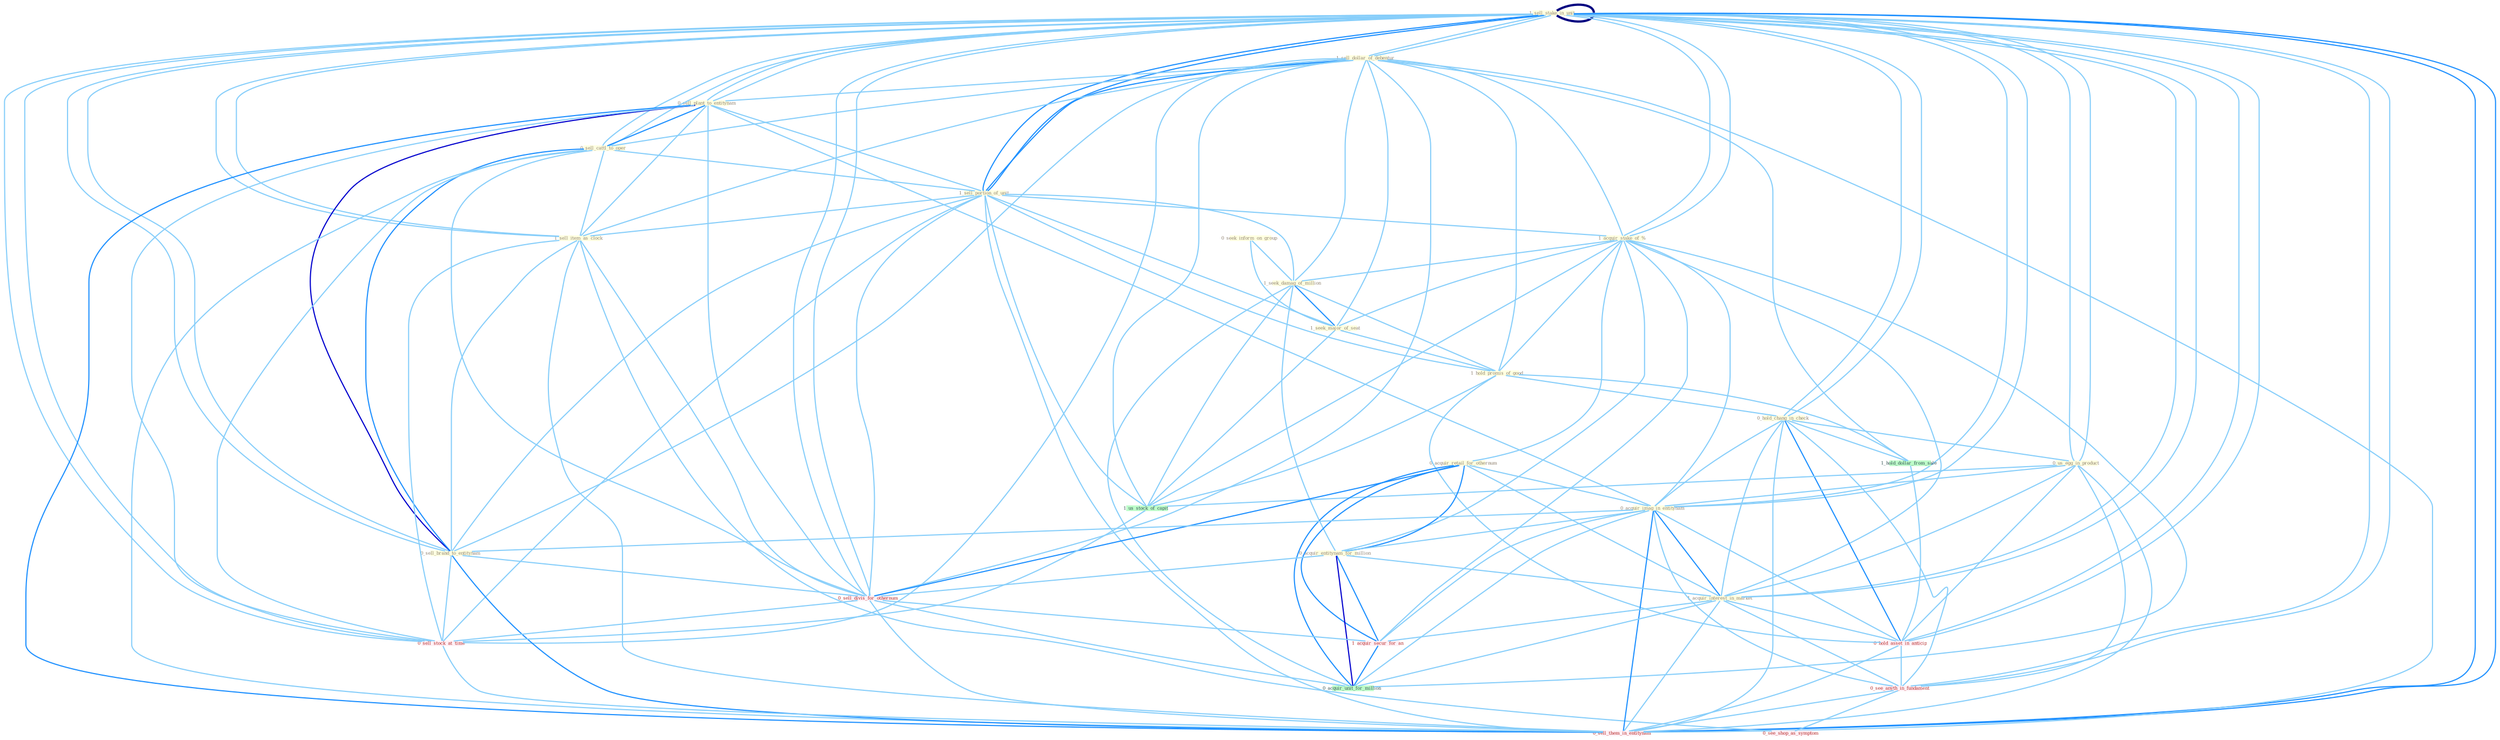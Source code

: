 Graph G{ 
    node
    [shape=polygon,style=filled,width=.5,height=.06,color="#BDFCC9",fixedsize=true,fontsize=4,
    fontcolor="#2f4f4f"];
    {node
    [color="#ffffe0", fontcolor="#8b7d6b"] "1_sell_stake_in_unit " "1_sell_dollar_of_debentur " "1_sell_stake_in_unit " "0_sell_plant_to_entitynam " "0_sell_cattl_to_oper " "1_sell_portion_of_unit " "1_acquir_stake_of_% " "0_seek_inform_on_group " "1_seek_damag_of_million " "1_seek_major_of_seat " "1_hold_promis_of_good " "0_hold_chang_in_check " "0_us_egg_in_product " "0_acquir_retail_for_othernum " "1_sell_item_as_clock " "0_acquir_imag_in_entitynam " "0_acquir_entitynam_for_million " "0_sell_brand_to_entitynam " "1_acquir_interest_in_market "}
{node [color="#fff0f5", fontcolor="#b22222"] "0_sell_divis_for_othernum " "1_acquir_secur_for_an " "0_hold_asset_in_anticip " "0_sell_stock_at_time " "0_see_anyth_in_fundament " "0_see_shop_as_symptom " "0_sell_them_in_entitynam "}
edge [color="#B0E2FF"];

	"1_sell_stake_in_unit " -- "1_sell_dollar_of_debentur " [w="1", color="#87cefa" ];
	"1_sell_stake_in_unit " -- "1_sell_stake_in_unit " [w="4", style=bold, color="#000080", len=0.4];
	"1_sell_stake_in_unit " -- "0_sell_plant_to_entitynam " [w="1", color="#87cefa" ];
	"1_sell_stake_in_unit " -- "0_sell_cattl_to_oper " [w="1", color="#87cefa" ];
	"1_sell_stake_in_unit " -- "1_sell_portion_of_unit " [w="2", color="#1e90ff" , len=0.8];
	"1_sell_stake_in_unit " -- "1_acquir_stake_of_% " [w="1", color="#87cefa" ];
	"1_sell_stake_in_unit " -- "0_hold_chang_in_check " [w="1", color="#87cefa" ];
	"1_sell_stake_in_unit " -- "0_us_egg_in_product " [w="1", color="#87cefa" ];
	"1_sell_stake_in_unit " -- "1_sell_item_as_clock " [w="1", color="#87cefa" ];
	"1_sell_stake_in_unit " -- "0_acquir_imag_in_entitynam " [w="1", color="#87cefa" ];
	"1_sell_stake_in_unit " -- "0_sell_brand_to_entitynam " [w="1", color="#87cefa" ];
	"1_sell_stake_in_unit " -- "1_acquir_interest_in_market " [w="1", color="#87cefa" ];
	"1_sell_stake_in_unit " -- "0_sell_divis_for_othernum " [w="1", color="#87cefa" ];
	"1_sell_stake_in_unit " -- "0_hold_asset_in_anticip " [w="1", color="#87cefa" ];
	"1_sell_stake_in_unit " -- "0_sell_stock_at_time " [w="1", color="#87cefa" ];
	"1_sell_stake_in_unit " -- "0_see_anyth_in_fundament " [w="1", color="#87cefa" ];
	"1_sell_stake_in_unit " -- "0_sell_them_in_entitynam " [w="2", color="#1e90ff" , len=0.8];
	"1_sell_dollar_of_debentur " -- "1_sell_stake_in_unit " [w="1", color="#87cefa" ];
	"1_sell_dollar_of_debentur " -- "0_sell_plant_to_entitynam " [w="1", color="#87cefa" ];
	"1_sell_dollar_of_debentur " -- "0_sell_cattl_to_oper " [w="1", color="#87cefa" ];
	"1_sell_dollar_of_debentur " -- "1_sell_portion_of_unit " [w="2", color="#1e90ff" , len=0.8];
	"1_sell_dollar_of_debentur " -- "1_acquir_stake_of_% " [w="1", color="#87cefa" ];
	"1_sell_dollar_of_debentur " -- "1_seek_damag_of_million " [w="1", color="#87cefa" ];
	"1_sell_dollar_of_debentur " -- "1_seek_major_of_seat " [w="1", color="#87cefa" ];
	"1_sell_dollar_of_debentur " -- "1_hold_promis_of_good " [w="1", color="#87cefa" ];
	"1_sell_dollar_of_debentur " -- "1_sell_item_as_clock " [w="1", color="#87cefa" ];
	"1_sell_dollar_of_debentur " -- "0_sell_brand_to_entitynam " [w="1", color="#87cefa" ];
	"1_sell_dollar_of_debentur " -- "0_sell_divis_for_othernum " [w="1", color="#87cefa" ];
	"1_sell_dollar_of_debentur " -- "1_us_stock_of_capit " [w="1", color="#87cefa" ];
	"1_sell_dollar_of_debentur " -- "1_hold_dollar_from_sale " [w="1", color="#87cefa" ];
	"1_sell_dollar_of_debentur " -- "0_sell_stock_at_time " [w="1", color="#87cefa" ];
	"1_sell_dollar_of_debentur " -- "0_sell_them_in_entitynam " [w="1", color="#87cefa" ];
	"1_sell_stake_in_unit " -- "0_sell_plant_to_entitynam " [w="1", color="#87cefa" ];
	"1_sell_stake_in_unit " -- "0_sell_cattl_to_oper " [w="1", color="#87cefa" ];
	"1_sell_stake_in_unit " -- "1_sell_portion_of_unit " [w="2", color="#1e90ff" , len=0.8];
	"1_sell_stake_in_unit " -- "1_acquir_stake_of_% " [w="1", color="#87cefa" ];
	"1_sell_stake_in_unit " -- "0_hold_chang_in_check " [w="1", color="#87cefa" ];
	"1_sell_stake_in_unit " -- "0_us_egg_in_product " [w="1", color="#87cefa" ];
	"1_sell_stake_in_unit " -- "1_sell_item_as_clock " [w="1", color="#87cefa" ];
	"1_sell_stake_in_unit " -- "0_acquir_imag_in_entitynam " [w="1", color="#87cefa" ];
	"1_sell_stake_in_unit " -- "0_sell_brand_to_entitynam " [w="1", color="#87cefa" ];
	"1_sell_stake_in_unit " -- "1_acquir_interest_in_market " [w="1", color="#87cefa" ];
	"1_sell_stake_in_unit " -- "0_sell_divis_for_othernum " [w="1", color="#87cefa" ];
	"1_sell_stake_in_unit " -- "0_hold_asset_in_anticip " [w="1", color="#87cefa" ];
	"1_sell_stake_in_unit " -- "0_sell_stock_at_time " [w="1", color="#87cefa" ];
	"1_sell_stake_in_unit " -- "0_see_anyth_in_fundament " [w="1", color="#87cefa" ];
	"1_sell_stake_in_unit " -- "0_sell_them_in_entitynam " [w="2", color="#1e90ff" , len=0.8];
	"0_sell_plant_to_entitynam " -- "0_sell_cattl_to_oper " [w="2", color="#1e90ff" , len=0.8];
	"0_sell_plant_to_entitynam " -- "1_sell_portion_of_unit " [w="1", color="#87cefa" ];
	"0_sell_plant_to_entitynam " -- "1_sell_item_as_clock " [w="1", color="#87cefa" ];
	"0_sell_plant_to_entitynam " -- "0_acquir_imag_in_entitynam " [w="1", color="#87cefa" ];
	"0_sell_plant_to_entitynam " -- "0_sell_brand_to_entitynam " [w="3", color="#0000cd" , len=0.6];
	"0_sell_plant_to_entitynam " -- "0_sell_divis_for_othernum " [w="1", color="#87cefa" ];
	"0_sell_plant_to_entitynam " -- "0_sell_stock_at_time " [w="1", color="#87cefa" ];
	"0_sell_plant_to_entitynam " -- "0_sell_them_in_entitynam " [w="2", color="#1e90ff" , len=0.8];
	"0_sell_cattl_to_oper " -- "1_sell_portion_of_unit " [w="1", color="#87cefa" ];
	"0_sell_cattl_to_oper " -- "1_sell_item_as_clock " [w="1", color="#87cefa" ];
	"0_sell_cattl_to_oper " -- "0_sell_brand_to_entitynam " [w="2", color="#1e90ff" , len=0.8];
	"0_sell_cattl_to_oper " -- "0_sell_divis_for_othernum " [w="1", color="#87cefa" ];
	"0_sell_cattl_to_oper " -- "0_sell_stock_at_time " [w="1", color="#87cefa" ];
	"0_sell_cattl_to_oper " -- "0_sell_them_in_entitynam " [w="1", color="#87cefa" ];
	"1_sell_portion_of_unit " -- "1_acquir_stake_of_% " [w="1", color="#87cefa" ];
	"1_sell_portion_of_unit " -- "1_seek_damag_of_million " [w="1", color="#87cefa" ];
	"1_sell_portion_of_unit " -- "1_seek_major_of_seat " [w="1", color="#87cefa" ];
	"1_sell_portion_of_unit " -- "1_hold_promis_of_good " [w="1", color="#87cefa" ];
	"1_sell_portion_of_unit " -- "1_sell_item_as_clock " [w="1", color="#87cefa" ];
	"1_sell_portion_of_unit " -- "0_sell_brand_to_entitynam " [w="1", color="#87cefa" ];
	"1_sell_portion_of_unit " -- "0_sell_divis_for_othernum " [w="1", color="#87cefa" ];
	"1_sell_portion_of_unit " -- "1_us_stock_of_capit " [w="1", color="#87cefa" ];
	"1_sell_portion_of_unit " -- "0_sell_stock_at_time " [w="1", color="#87cefa" ];
	"1_sell_portion_of_unit " -- "0_sell_them_in_entitynam " [w="1", color="#87cefa" ];
	"1_acquir_stake_of_% " -- "1_seek_damag_of_million " [w="1", color="#87cefa" ];
	"1_acquir_stake_of_% " -- "1_seek_major_of_seat " [w="1", color="#87cefa" ];
	"1_acquir_stake_of_% " -- "1_hold_promis_of_good " [w="1", color="#87cefa" ];
	"1_acquir_stake_of_% " -- "0_acquir_retail_for_othernum " [w="1", color="#87cefa" ];
	"1_acquir_stake_of_% " -- "0_acquir_imag_in_entitynam " [w="1", color="#87cefa" ];
	"1_acquir_stake_of_% " -- "0_acquir_entitynam_for_million " [w="1", color="#87cefa" ];
	"1_acquir_stake_of_% " -- "1_acquir_interest_in_market " [w="1", color="#87cefa" ];
	"1_acquir_stake_of_% " -- "1_acquir_secur_for_an " [w="1", color="#87cefa" ];
	"1_acquir_stake_of_% " -- "1_us_stock_of_capit " [w="1", color="#87cefa" ];
	"1_acquir_stake_of_% " -- "0_acquir_unit_for_million " [w="1", color="#87cefa" ];
	"0_seek_inform_on_group " -- "1_seek_damag_of_million " [w="1", color="#87cefa" ];
	"0_seek_inform_on_group " -- "1_seek_major_of_seat " [w="1", color="#87cefa" ];
	"1_seek_damag_of_million " -- "1_seek_major_of_seat " [w="2", color="#1e90ff" , len=0.8];
	"1_seek_damag_of_million " -- "1_hold_promis_of_good " [w="1", color="#87cefa" ];
	"1_seek_damag_of_million " -- "0_acquir_entitynam_for_million " [w="1", color="#87cefa" ];
	"1_seek_damag_of_million " -- "1_us_stock_of_capit " [w="1", color="#87cefa" ];
	"1_seek_damag_of_million " -- "0_acquir_unit_for_million " [w="1", color="#87cefa" ];
	"1_seek_major_of_seat " -- "1_hold_promis_of_good " [w="1", color="#87cefa" ];
	"1_seek_major_of_seat " -- "1_us_stock_of_capit " [w="1", color="#87cefa" ];
	"1_hold_promis_of_good " -- "0_hold_chang_in_check " [w="1", color="#87cefa" ];
	"1_hold_promis_of_good " -- "1_us_stock_of_capit " [w="1", color="#87cefa" ];
	"1_hold_promis_of_good " -- "1_hold_dollar_from_sale " [w="1", color="#87cefa" ];
	"1_hold_promis_of_good " -- "0_hold_asset_in_anticip " [w="1", color="#87cefa" ];
	"0_hold_chang_in_check " -- "0_us_egg_in_product " [w="1", color="#87cefa" ];
	"0_hold_chang_in_check " -- "0_acquir_imag_in_entitynam " [w="1", color="#87cefa" ];
	"0_hold_chang_in_check " -- "1_acquir_interest_in_market " [w="1", color="#87cefa" ];
	"0_hold_chang_in_check " -- "1_hold_dollar_from_sale " [w="1", color="#87cefa" ];
	"0_hold_chang_in_check " -- "0_hold_asset_in_anticip " [w="2", color="#1e90ff" , len=0.8];
	"0_hold_chang_in_check " -- "0_see_anyth_in_fundament " [w="1", color="#87cefa" ];
	"0_hold_chang_in_check " -- "0_sell_them_in_entitynam " [w="1", color="#87cefa" ];
	"0_us_egg_in_product " -- "0_acquir_imag_in_entitynam " [w="1", color="#87cefa" ];
	"0_us_egg_in_product " -- "1_acquir_interest_in_market " [w="1", color="#87cefa" ];
	"0_us_egg_in_product " -- "1_us_stock_of_capit " [w="1", color="#87cefa" ];
	"0_us_egg_in_product " -- "0_hold_asset_in_anticip " [w="1", color="#87cefa" ];
	"0_us_egg_in_product " -- "0_see_anyth_in_fundament " [w="1", color="#87cefa" ];
	"0_us_egg_in_product " -- "0_sell_them_in_entitynam " [w="1", color="#87cefa" ];
	"0_acquir_retail_for_othernum " -- "0_acquir_imag_in_entitynam " [w="1", color="#87cefa" ];
	"0_acquir_retail_for_othernum " -- "0_acquir_entitynam_for_million " [w="2", color="#1e90ff" , len=0.8];
	"0_acquir_retail_for_othernum " -- "1_acquir_interest_in_market " [w="1", color="#87cefa" ];
	"0_acquir_retail_for_othernum " -- "0_sell_divis_for_othernum " [w="2", color="#1e90ff" , len=0.8];
	"0_acquir_retail_for_othernum " -- "1_acquir_secur_for_an " [w="2", color="#1e90ff" , len=0.8];
	"0_acquir_retail_for_othernum " -- "0_acquir_unit_for_million " [w="2", color="#1e90ff" , len=0.8];
	"1_sell_item_as_clock " -- "0_sell_brand_to_entitynam " [w="1", color="#87cefa" ];
	"1_sell_item_as_clock " -- "0_sell_divis_for_othernum " [w="1", color="#87cefa" ];
	"1_sell_item_as_clock " -- "0_sell_stock_at_time " [w="1", color="#87cefa" ];
	"1_sell_item_as_clock " -- "0_see_shop_as_symptom " [w="1", color="#87cefa" ];
	"1_sell_item_as_clock " -- "0_sell_them_in_entitynam " [w="1", color="#87cefa" ];
	"0_acquir_imag_in_entitynam " -- "0_acquir_entitynam_for_million " [w="1", color="#87cefa" ];
	"0_acquir_imag_in_entitynam " -- "0_sell_brand_to_entitynam " [w="1", color="#87cefa" ];
	"0_acquir_imag_in_entitynam " -- "1_acquir_interest_in_market " [w="2", color="#1e90ff" , len=0.8];
	"0_acquir_imag_in_entitynam " -- "1_acquir_secur_for_an " [w="1", color="#87cefa" ];
	"0_acquir_imag_in_entitynam " -- "0_hold_asset_in_anticip " [w="1", color="#87cefa" ];
	"0_acquir_imag_in_entitynam " -- "0_see_anyth_in_fundament " [w="1", color="#87cefa" ];
	"0_acquir_imag_in_entitynam " -- "0_acquir_unit_for_million " [w="1", color="#87cefa" ];
	"0_acquir_imag_in_entitynam " -- "0_sell_them_in_entitynam " [w="2", color="#1e90ff" , len=0.8];
	"0_acquir_entitynam_for_million " -- "1_acquir_interest_in_market " [w="1", color="#87cefa" ];
	"0_acquir_entitynam_for_million " -- "0_sell_divis_for_othernum " [w="1", color="#87cefa" ];
	"0_acquir_entitynam_for_million " -- "1_acquir_secur_for_an " [w="2", color="#1e90ff" , len=0.8];
	"0_acquir_entitynam_for_million " -- "0_acquir_unit_for_million " [w="3", color="#0000cd" , len=0.6];
	"0_sell_brand_to_entitynam " -- "0_sell_divis_for_othernum " [w="1", color="#87cefa" ];
	"0_sell_brand_to_entitynam " -- "0_sell_stock_at_time " [w="1", color="#87cefa" ];
	"0_sell_brand_to_entitynam " -- "0_sell_them_in_entitynam " [w="2", color="#1e90ff" , len=0.8];
	"1_acquir_interest_in_market " -- "1_acquir_secur_for_an " [w="1", color="#87cefa" ];
	"1_acquir_interest_in_market " -- "0_hold_asset_in_anticip " [w="1", color="#87cefa" ];
	"1_acquir_interest_in_market " -- "0_see_anyth_in_fundament " [w="1", color="#87cefa" ];
	"1_acquir_interest_in_market " -- "0_acquir_unit_for_million " [w="1", color="#87cefa" ];
	"1_acquir_interest_in_market " -- "0_sell_them_in_entitynam " [w="1", color="#87cefa" ];
	"0_sell_divis_for_othernum " -- "1_acquir_secur_for_an " [w="1", color="#87cefa" ];
	"0_sell_divis_for_othernum " -- "0_sell_stock_at_time " [w="1", color="#87cefa" ];
	"0_sell_divis_for_othernum " -- "0_acquir_unit_for_million " [w="1", color="#87cefa" ];
	"0_sell_divis_for_othernum " -- "0_sell_them_in_entitynam " [w="1", color="#87cefa" ];
	"1_acquir_secur_for_an " -- "0_acquir_unit_for_million " [w="2", color="#1e90ff" , len=0.8];
	"1_us_stock_of_capit " -- "0_sell_stock_at_time " [w="1", color="#87cefa" ];
	"1_hold_dollar_from_sale " -- "0_hold_asset_in_anticip " [w="1", color="#87cefa" ];
	"0_hold_asset_in_anticip " -- "0_see_anyth_in_fundament " [w="1", color="#87cefa" ];
	"0_hold_asset_in_anticip " -- "0_sell_them_in_entitynam " [w="1", color="#87cefa" ];
	"0_sell_stock_at_time " -- "0_sell_them_in_entitynam " [w="1", color="#87cefa" ];
	"0_see_anyth_in_fundament " -- "0_see_shop_as_symptom " [w="1", color="#87cefa" ];
	"0_see_anyth_in_fundament " -- "0_sell_them_in_entitynam " [w="1", color="#87cefa" ];
}
